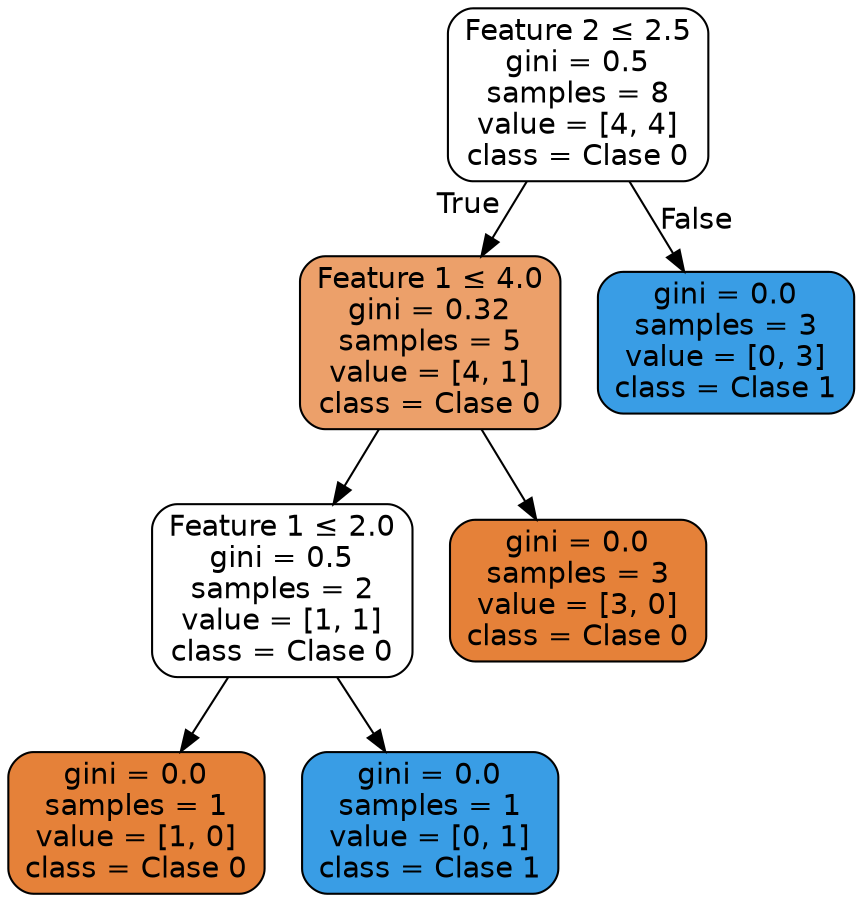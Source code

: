 digraph Tree {
node [shape=box, style="filled, rounded", color="black", fontname="helvetica"] ;
edge [fontname="helvetica"] ;
0 [label=<Feature 2 &le; 2.5<br/>gini = 0.5<br/>samples = 8<br/>value = [4, 4]<br/>class = Clase 0>, fillcolor="#ffffff"] ;
1 [label=<Feature 1 &le; 4.0<br/>gini = 0.32<br/>samples = 5<br/>value = [4, 1]<br/>class = Clase 0>, fillcolor="#eca06a"] ;
0 -> 1 [labeldistance=2.5, labelangle=45, headlabel="True"] ;
2 [label=<Feature 1 &le; 2.0<br/>gini = 0.5<br/>samples = 2<br/>value = [1, 1]<br/>class = Clase 0>, fillcolor="#ffffff"] ;
1 -> 2 ;
3 [label=<gini = 0.0<br/>samples = 1<br/>value = [1, 0]<br/>class = Clase 0>, fillcolor="#e58139"] ;
2 -> 3 ;
4 [label=<gini = 0.0<br/>samples = 1<br/>value = [0, 1]<br/>class = Clase 1>, fillcolor="#399de5"] ;
2 -> 4 ;
5 [label=<gini = 0.0<br/>samples = 3<br/>value = [3, 0]<br/>class = Clase 0>, fillcolor="#e58139"] ;
1 -> 5 ;
6 [label=<gini = 0.0<br/>samples = 3<br/>value = [0, 3]<br/>class = Clase 1>, fillcolor="#399de5"] ;
0 -> 6 [labeldistance=2.5, labelangle=-45, headlabel="False"] ;
}
